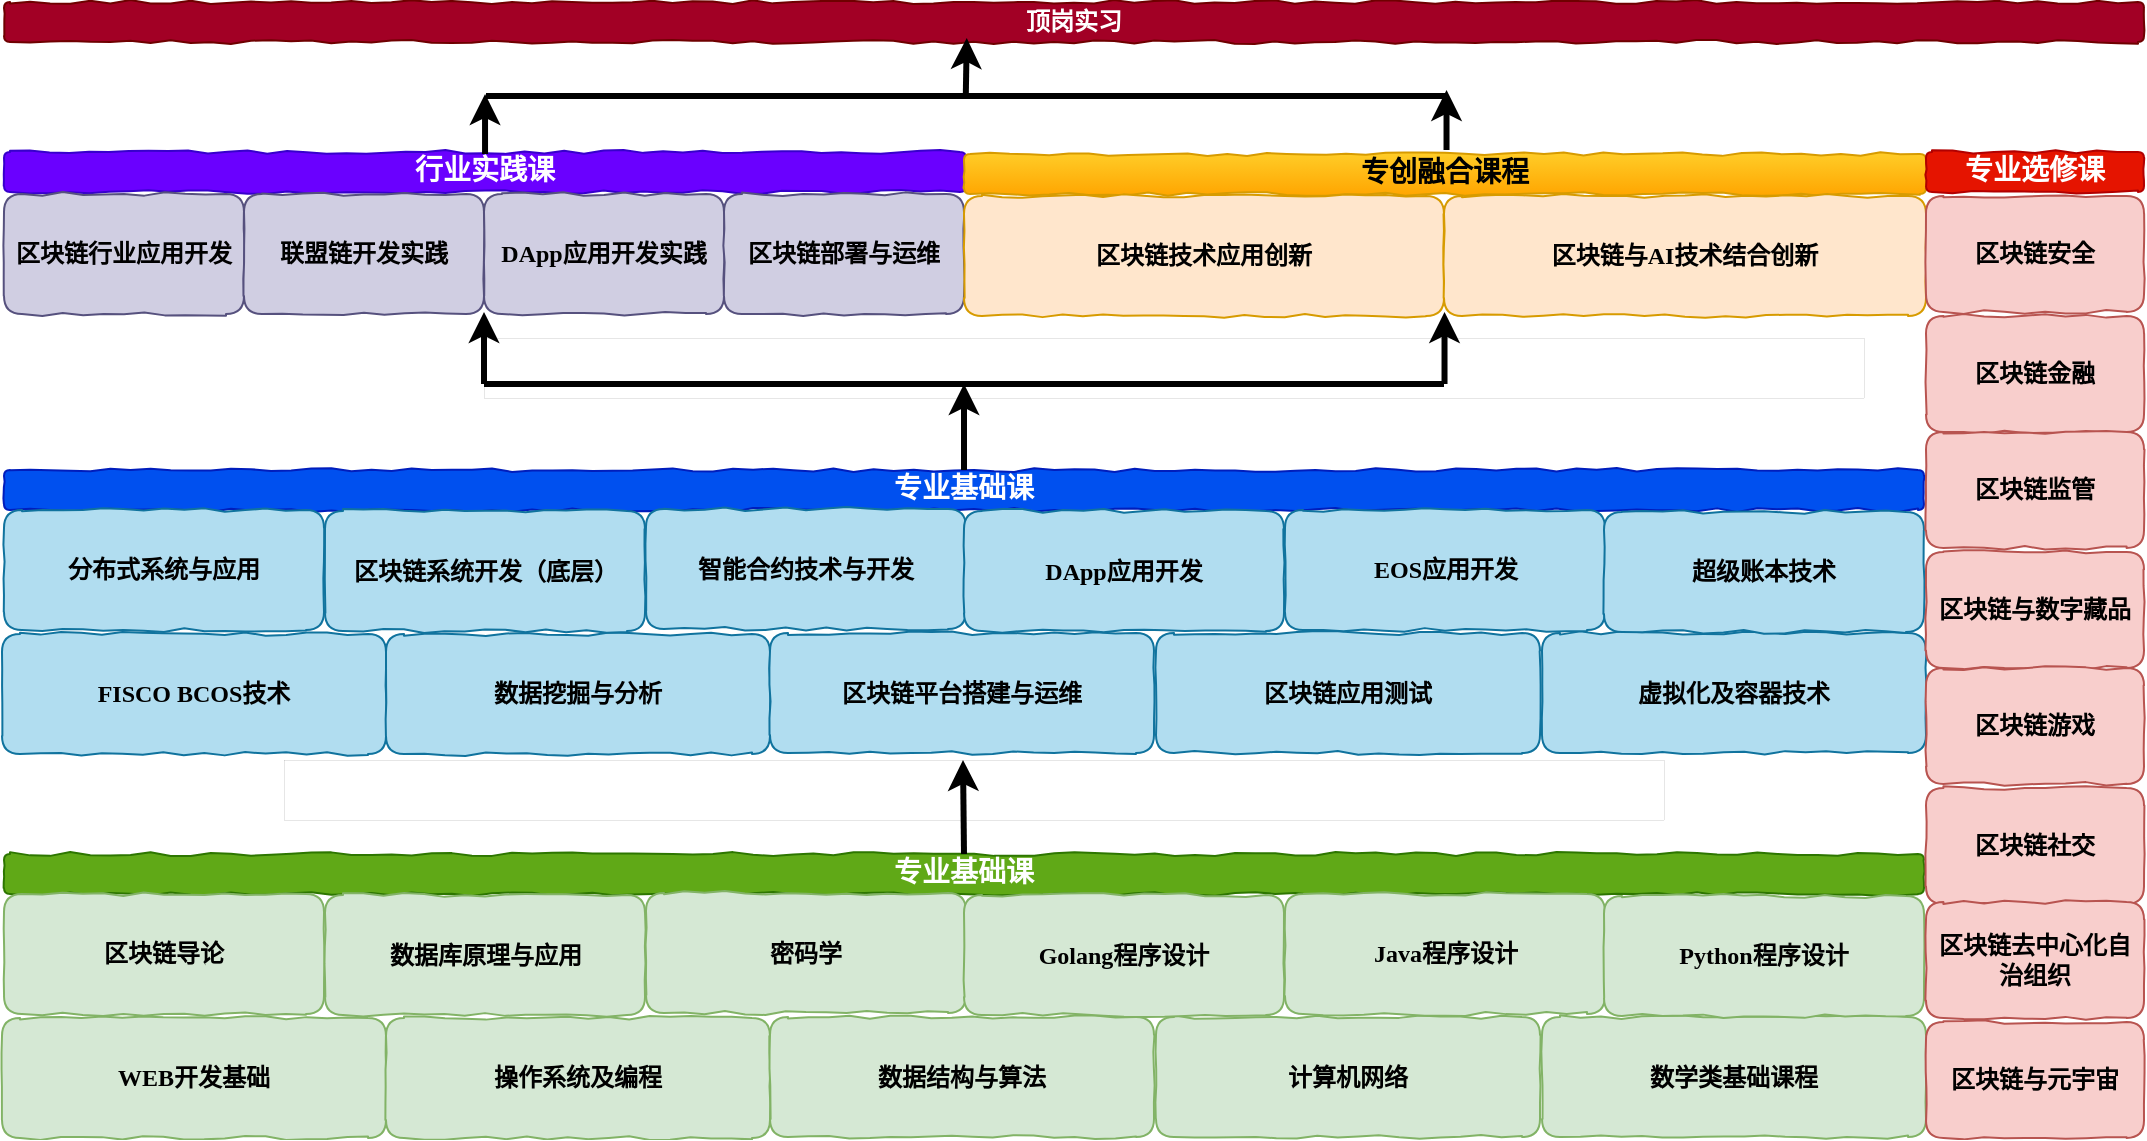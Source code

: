 <mxfile version="22.0.5" type="github">
  <diagram name="第 1 页" id="vJFw21bzTjTVhdT_yDeT">
    <mxGraphModel dx="2048" dy="737" grid="1" gridSize="10" guides="1" tooltips="1" connect="1" arrows="1" fold="1" page="1" pageScale="1" pageWidth="827" pageHeight="1169" math="0" shadow="0">
      <root>
        <mxCell id="0" />
        <mxCell id="1" parent="0" />
        <mxCell id="W4N1N9zn9b0fGI2UVzIe-27" value="" style="group;dashed=1;dashPattern=8 8;strokeWidth=0;strokeColor=default;container=0;" vertex="1" connectable="0" parent="1">
          <mxGeometry x="-190" y="1159" width="690" height="30" as="geometry" />
        </mxCell>
        <mxCell id="W4N1N9zn9b0fGI2UVzIe-32" value="" style="group" vertex="1" connectable="0" parent="1">
          <mxGeometry x="-330" y="855" width="481" height="81" as="geometry" />
        </mxCell>
        <mxCell id="W4N1N9zn9b0fGI2UVzIe-33" value="&lt;font style=&quot;font-size: 14px;&quot;&gt;行业实践课&lt;br&gt;&lt;/font&gt;" style="rounded=1;whiteSpace=wrap;html=1;comic=1;fillColor=#6a00ff;strokeColor=#3700CC;fontColor=#ffffff;fontFamily=Comic Sans MS;fontStyle=1;container=0;" vertex="1" parent="W4N1N9zn9b0fGI2UVzIe-32">
          <mxGeometry width="481" height="20" as="geometry" />
        </mxCell>
        <mxCell id="W4N1N9zn9b0fGI2UVzIe-34" value="&lt;div&gt;区块链行业应用开发&lt;/div&gt;" style="rounded=1;whiteSpace=wrap;html=1;comic=1;fontFamily=Comic Sans MS;fillColor=#d0cee2;strokeColor=#56517e;fontStyle=1;container=0;" vertex="1" parent="W4N1N9zn9b0fGI2UVzIe-32">
          <mxGeometry y="21" width="120" height="60" as="geometry" />
        </mxCell>
        <mxCell id="W4N1N9zn9b0fGI2UVzIe-35" value="联盟链开发实践" style="rounded=1;whiteSpace=wrap;html=1;comic=1;fontFamily=Comic Sans MS;fillColor=#d0cee2;strokeColor=#56517e;fontStyle=1;container=0;" vertex="1" parent="W4N1N9zn9b0fGI2UVzIe-32">
          <mxGeometry x="120" y="21" width="120" height="60" as="geometry" />
        </mxCell>
        <mxCell id="W4N1N9zn9b0fGI2UVzIe-36" value="DApp应用开发实践" style="rounded=1;whiteSpace=wrap;html=1;comic=1;fontFamily=Comic Sans MS;fillColor=#d0cee2;strokeColor=#56517e;fontStyle=1;container=0;" vertex="1" parent="W4N1N9zn9b0fGI2UVzIe-32">
          <mxGeometry x="240" y="21" width="120" height="60" as="geometry" />
        </mxCell>
        <mxCell id="W4N1N9zn9b0fGI2UVzIe-37" value="&lt;div&gt;区块链部署与运维&lt;/div&gt;" style="rounded=1;whiteSpace=wrap;html=1;comic=1;fontFamily=Comic Sans MS;fillColor=#d0cee2;strokeColor=#56517e;fontStyle=1;container=0;" vertex="1" parent="W4N1N9zn9b0fGI2UVzIe-32">
          <mxGeometry x="360" y="21" width="120" height="60" as="geometry" />
        </mxCell>
        <mxCell id="W4N1N9zn9b0fGI2UVzIe-38" value="" style="group" vertex="1" connectable="0" parent="1">
          <mxGeometry x="150" y="856" width="481" height="81" as="geometry" />
        </mxCell>
        <mxCell id="W4N1N9zn9b0fGI2UVzIe-39" value="&lt;font style=&quot;font-size: 14px;&quot;&gt;专创融合课程&lt;br&gt;&lt;/font&gt;" style="rounded=1;whiteSpace=wrap;html=1;comic=1;fillColor=#ffcd28;strokeColor=#d79b00;fontFamily=Comic Sans MS;fontStyle=1;container=0;gradientColor=#ffa500;" vertex="1" parent="W4N1N9zn9b0fGI2UVzIe-38">
          <mxGeometry width="481" height="20" as="geometry" />
        </mxCell>
        <mxCell id="W4N1N9zn9b0fGI2UVzIe-40" value="&lt;div&gt;区块链技术应用创新&lt;/div&gt;" style="rounded=1;whiteSpace=wrap;html=1;comic=1;fontFamily=Comic Sans MS;fillColor=#ffe6cc;strokeColor=#d79b00;fontStyle=1;container=0;" vertex="1" parent="W4N1N9zn9b0fGI2UVzIe-38">
          <mxGeometry y="21" width="240" height="60" as="geometry" />
        </mxCell>
        <mxCell id="W4N1N9zn9b0fGI2UVzIe-41" value="&lt;div&gt;&lt;/div&gt;区块链与AI技术&lt;span style=&quot;background-color: initial;&quot;&gt;结合创新&lt;/span&gt;" style="rounded=1;whiteSpace=wrap;html=1;comic=1;fontFamily=Comic Sans MS;fillColor=#ffe6cc;strokeColor=#d79b00;fontStyle=1;container=0;" vertex="1" parent="W4N1N9zn9b0fGI2UVzIe-38">
          <mxGeometry x="240" y="21" width="241" height="60" as="geometry" />
        </mxCell>
        <mxCell id="W4N1N9zn9b0fGI2UVzIe-42" value="" style="group;dashed=1;dashPattern=8 8;strokeWidth=0;strokeColor=default;container=0;" vertex="1" connectable="0" parent="1">
          <mxGeometry x="-90" y="948" width="690" height="30" as="geometry" />
        </mxCell>
        <mxCell id="W4N1N9zn9b0fGI2UVzIe-44" value="&lt;font style=&quot;font-size: 14px;&quot;&gt;专业选修课&lt;br&gt;&lt;/font&gt;" style="rounded=1;whiteSpace=wrap;html=1;comic=1;fillColor=#e51400;strokeColor=#B20000;fontFamily=Comic Sans MS;fontStyle=1;container=0;fontColor=#ffffff;" vertex="1" parent="1">
          <mxGeometry x="631" y="855" width="109" height="20" as="geometry" />
        </mxCell>
        <mxCell id="W4N1N9zn9b0fGI2UVzIe-45" value="&lt;div&gt;区块链安全&lt;/div&gt;" style="rounded=1;whiteSpace=wrap;html=1;comic=1;fontFamily=Comic Sans MS;fillColor=#f8cecc;strokeColor=#b85450;fontStyle=1;container=0;" vertex="1" parent="1">
          <mxGeometry x="631" y="877" width="109" height="58" as="geometry" />
        </mxCell>
        <mxCell id="W4N1N9zn9b0fGI2UVzIe-49" value="顶岗实习" style="rounded=1;whiteSpace=wrap;html=1;comic=1;fillColor=#a20025;strokeColor=#6F0000;fontFamily=Comic Sans MS;fontStyle=1;fontColor=#ffffff;" vertex="1" parent="1">
          <mxGeometry x="-330" y="780" width="1070" height="20" as="geometry" />
        </mxCell>
        <mxCell id="W4N1N9zn9b0fGI2UVzIe-55" value="" style="group" vertex="1" connectable="0" parent="1">
          <mxGeometry x="-89" y="780" width="480.26" height="60" as="geometry" />
        </mxCell>
        <mxCell id="W4N1N9zn9b0fGI2UVzIe-56" value="" style="endArrow=classic;html=1;rounded=0;strokeWidth=3;" edge="1" parent="W4N1N9zn9b0fGI2UVzIe-55">
          <mxGeometry width="50" height="50" relative="1" as="geometry">
            <mxPoint x="480.26" y="74" as="sourcePoint" />
            <mxPoint x="480.26" y="44" as="targetPoint" />
          </mxGeometry>
        </mxCell>
        <mxCell id="W4N1N9zn9b0fGI2UVzIe-57" value="" style="endArrow=none;html=1;rounded=0;strokeWidth=3;" edge="1" parent="W4N1N9zn9b0fGI2UVzIe-55">
          <mxGeometry width="50" height="50" relative="1" as="geometry">
            <mxPoint y="47" as="sourcePoint" />
            <mxPoint x="480" y="47" as="targetPoint" />
          </mxGeometry>
        </mxCell>
        <mxCell id="W4N1N9zn9b0fGI2UVzIe-58" value="" style="endArrow=classic;html=1;rounded=0;exitX=0.5;exitY=0;exitDx=0;exitDy=0;strokeWidth=3;" edge="1" parent="1">
          <mxGeometry width="50" height="50" relative="1" as="geometry">
            <mxPoint x="150.88" y="828" as="sourcePoint" />
            <mxPoint x="151.38" y="798" as="targetPoint" />
          </mxGeometry>
        </mxCell>
        <mxCell id="W4N1N9zn9b0fGI2UVzIe-59" value="" style="endArrow=classic;html=1;rounded=0;strokeWidth=3;" edge="1" parent="1">
          <mxGeometry width="50" height="50" relative="1" as="geometry">
            <mxPoint x="-89.48" y="856" as="sourcePoint" />
            <mxPoint x="-89.48" y="826" as="targetPoint" />
          </mxGeometry>
        </mxCell>
        <mxCell id="W4N1N9zn9b0fGI2UVzIe-89" value="" style="group" vertex="1" connectable="0" parent="1">
          <mxGeometry x="-331" y="1207" width="962" height="141" as="geometry" />
        </mxCell>
        <mxCell id="W4N1N9zn9b0fGI2UVzIe-2" value="" style="group" vertex="1" connectable="0" parent="W4N1N9zn9b0fGI2UVzIe-89">
          <mxGeometry x="1" width="960" height="80" as="geometry" />
        </mxCell>
        <mxCell id="W4N1N9zn9b0fGI2UVzIe-3" value="&lt;font style=&quot;font-size: 14px;&quot;&gt;专业基础课&lt;br&gt;&lt;/font&gt;" style="rounded=1;whiteSpace=wrap;html=1;comic=1;fillColor=#60a917;strokeColor=#2D7600;fontColor=#FFFFFF;fontFamily=Comic Sans MS;fontStyle=1" vertex="1" parent="W4N1N9zn9b0fGI2UVzIe-2">
          <mxGeometry y="-1" width="960" height="20" as="geometry" />
        </mxCell>
        <mxCell id="W4N1N9zn9b0fGI2UVzIe-61" value="WEB开发基础" style="rounded=1;whiteSpace=wrap;html=1;comic=1;fontFamily=Comic Sans MS;fillColor=#d5e8d4;strokeColor=#82b366;fontColor=#000000;fontStyle=1" vertex="1" parent="W4N1N9zn9b0fGI2UVzIe-89">
          <mxGeometry y="81" width="192" height="60" as="geometry" />
        </mxCell>
        <mxCell id="W4N1N9zn9b0fGI2UVzIe-62" value="操作系统及编程" style="rounded=1;whiteSpace=wrap;html=1;comic=1;fontFamily=Comic Sans MS;fillColor=#d5e8d4;strokeColor=#82b366;fontColor=#000000;fontStyle=1" vertex="1" parent="W4N1N9zn9b0fGI2UVzIe-89">
          <mxGeometry x="192" y="81" width="192" height="60" as="geometry" />
        </mxCell>
        <mxCell id="W4N1N9zn9b0fGI2UVzIe-63" value="数据结构与算法" style="rounded=1;whiteSpace=wrap;html=1;comic=1;fontFamily=Comic Sans MS;fillColor=#d5e8d4;strokeColor=#82b366;fontColor=#000000;fontStyle=1" vertex="1" parent="W4N1N9zn9b0fGI2UVzIe-89">
          <mxGeometry x="384" y="80.5" width="192" height="60" as="geometry" />
        </mxCell>
        <mxCell id="W4N1N9zn9b0fGI2UVzIe-64" value="计算机网络" style="rounded=1;whiteSpace=wrap;html=1;comic=1;fontFamily=Comic Sans MS;fillColor=#d5e8d4;strokeColor=#82b366;fontColor=#000000;fontStyle=1" vertex="1" parent="W4N1N9zn9b0fGI2UVzIe-89">
          <mxGeometry x="577" y="80.5" width="192" height="60" as="geometry" />
        </mxCell>
        <mxCell id="W4N1N9zn9b0fGI2UVzIe-65" value="数学类基础课程" style="rounded=1;whiteSpace=wrap;html=1;comic=1;fontFamily=Comic Sans MS;fillColor=#d5e8d4;strokeColor=#82b366;fontColor=#000000;fontStyle=1" vertex="1" parent="W4N1N9zn9b0fGI2UVzIe-89">
          <mxGeometry x="770" y="80.5" width="192" height="60" as="geometry" />
        </mxCell>
        <mxCell id="W4N1N9zn9b0fGI2UVzIe-69" value="区块链导论" style="rounded=1;whiteSpace=wrap;html=1;comic=1;fontFamily=Comic Sans MS;fillColor=#d5e8d4;strokeColor=#82b366;fontColor=#000000;fontStyle=1" vertex="1" parent="W4N1N9zn9b0fGI2UVzIe-89">
          <mxGeometry x="1" y="19" width="160" height="60" as="geometry" />
        </mxCell>
        <mxCell id="W4N1N9zn9b0fGI2UVzIe-70" value="数据库原理与应用" style="rounded=1;whiteSpace=wrap;html=1;comic=1;fontFamily=Comic Sans MS;fillColor=#d5e8d4;strokeColor=#82b366;fontColor=#000000;fontStyle=1" vertex="1" parent="W4N1N9zn9b0fGI2UVzIe-89">
          <mxGeometry x="161.5" y="19.5" width="160" height="60" as="geometry" />
        </mxCell>
        <mxCell id="W4N1N9zn9b0fGI2UVzIe-71" value="密码学" style="rounded=1;whiteSpace=wrap;html=1;comic=1;fontFamily=Comic Sans MS;fillColor=#d5e8d4;strokeColor=#82b366;fontColor=#000000;fontStyle=1" vertex="1" parent="W4N1N9zn9b0fGI2UVzIe-89">
          <mxGeometry x="322" y="18.5" width="160" height="60" as="geometry" />
        </mxCell>
        <mxCell id="W4N1N9zn9b0fGI2UVzIe-72" value="Golang程序设计" style="rounded=1;whiteSpace=wrap;html=1;comic=1;fontFamily=Comic Sans MS;fillColor=#d5e8d4;strokeColor=#82b366;fontColor=#000000;fontStyle=1" vertex="1" parent="W4N1N9zn9b0fGI2UVzIe-89">
          <mxGeometry x="481" y="19.5" width="160" height="60" as="geometry" />
        </mxCell>
        <mxCell id="W4N1N9zn9b0fGI2UVzIe-73" value="Java程序设计" style="rounded=1;whiteSpace=wrap;html=1;comic=1;fontFamily=Comic Sans MS;fillColor=#d5e8d4;strokeColor=#82b366;fontColor=#000000;fontStyle=1" vertex="1" parent="W4N1N9zn9b0fGI2UVzIe-89">
          <mxGeometry x="641.5" y="19" width="160" height="60" as="geometry" />
        </mxCell>
        <mxCell id="W4N1N9zn9b0fGI2UVzIe-74" value="Python程序设计" style="rounded=1;whiteSpace=wrap;html=1;comic=1;fontFamily=Comic Sans MS;fillColor=#d5e8d4;strokeColor=#82b366;fontColor=#000000;fontStyle=1" vertex="1" parent="W4N1N9zn9b0fGI2UVzIe-89">
          <mxGeometry x="801" y="20" width="160" height="60" as="geometry" />
        </mxCell>
        <mxCell id="W4N1N9zn9b0fGI2UVzIe-29" value="" style="endArrow=classic;html=1;rounded=0;exitX=0.5;exitY=0;exitDx=0;exitDy=0;strokeWidth=3;" edge="1" parent="1" source="W4N1N9zn9b0fGI2UVzIe-3">
          <mxGeometry width="50" height="50" relative="1" as="geometry">
            <mxPoint x="149.5" y="1229" as="sourcePoint" />
            <mxPoint x="149.5" y="1159" as="targetPoint" />
          </mxGeometry>
        </mxCell>
        <mxCell id="W4N1N9zn9b0fGI2UVzIe-119" value="" style="group" vertex="1" connectable="0" parent="1">
          <mxGeometry x="-330" y="1015" width="960" height="80" as="geometry" />
        </mxCell>
        <mxCell id="W4N1N9zn9b0fGI2UVzIe-120" value="&lt;font style=&quot;font-size: 14px;&quot;&gt;专业基础课&lt;br&gt;&lt;/font&gt;" style="rounded=1;whiteSpace=wrap;html=1;comic=1;fillColor=#0050ef;strokeColor=#001DBC;fontColor=#ffffff;fontFamily=Comic Sans MS;fontStyle=1" vertex="1" parent="W4N1N9zn9b0fGI2UVzIe-119">
          <mxGeometry y="-1" width="960" height="20" as="geometry" />
        </mxCell>
        <mxCell id="W4N1N9zn9b0fGI2UVzIe-121" value="FISCO BCOS技术" style="rounded=1;whiteSpace=wrap;html=1;comic=1;fontFamily=Comic Sans MS;fillColor=#b1ddf0;strokeColor=#10739e;fontStyle=1" vertex="1" parent="1">
          <mxGeometry x="-331" y="1096" width="192" height="60" as="geometry" />
        </mxCell>
        <mxCell id="W4N1N9zn9b0fGI2UVzIe-122" value="数据挖掘与分析" style="rounded=1;whiteSpace=wrap;html=1;comic=1;fontFamily=Comic Sans MS;fillColor=#b1ddf0;strokeColor=#10739e;fontStyle=1" vertex="1" parent="1">
          <mxGeometry x="-139" y="1096" width="192" height="60" as="geometry" />
        </mxCell>
        <mxCell id="W4N1N9zn9b0fGI2UVzIe-123" value="区块链平台搭建与运维" style="rounded=1;whiteSpace=wrap;html=1;comic=1;fontFamily=Comic Sans MS;fillColor=#b1ddf0;strokeColor=#10739e;fontStyle=1" vertex="1" parent="1">
          <mxGeometry x="53" y="1095.5" width="192" height="60" as="geometry" />
        </mxCell>
        <mxCell id="W4N1N9zn9b0fGI2UVzIe-124" value="区块链应用测试" style="rounded=1;whiteSpace=wrap;html=1;comic=1;fontFamily=Comic Sans MS;fillColor=#b1ddf0;strokeColor=#10739e;fontStyle=1" vertex="1" parent="1">
          <mxGeometry x="246" y="1095.5" width="192" height="60" as="geometry" />
        </mxCell>
        <mxCell id="W4N1N9zn9b0fGI2UVzIe-125" value="虚拟化及容器技术" style="rounded=1;whiteSpace=wrap;html=1;comic=1;fontFamily=Comic Sans MS;fillColor=#b1ddf0;strokeColor=#10739e;fontStyle=1" vertex="1" parent="1">
          <mxGeometry x="439" y="1095.5" width="192" height="60" as="geometry" />
        </mxCell>
        <mxCell id="W4N1N9zn9b0fGI2UVzIe-126" value="分布式系统与应用" style="rounded=1;whiteSpace=wrap;html=1;comic=1;fontFamily=Comic Sans MS;fillColor=#b1ddf0;strokeColor=#10739e;fontStyle=1" vertex="1" parent="1">
          <mxGeometry x="-330" y="1034" width="160" height="60" as="geometry" />
        </mxCell>
        <mxCell id="W4N1N9zn9b0fGI2UVzIe-127" value="区块链系统开发（底层）" style="rounded=1;whiteSpace=wrap;html=1;comic=1;fontFamily=Comic Sans MS;fillColor=#b1ddf0;strokeColor=#10739e;fontStyle=1" vertex="1" parent="1">
          <mxGeometry x="-169.5" y="1034.5" width="160" height="60" as="geometry" />
        </mxCell>
        <mxCell id="W4N1N9zn9b0fGI2UVzIe-128" value="智能合约技术与开发" style="rounded=1;whiteSpace=wrap;html=1;comic=1;fontFamily=Comic Sans MS;fillColor=#b1ddf0;strokeColor=#10739e;fontStyle=1" vertex="1" parent="1">
          <mxGeometry x="-9" y="1033.5" width="160" height="60" as="geometry" />
        </mxCell>
        <mxCell id="W4N1N9zn9b0fGI2UVzIe-129" value="DApp应用开发" style="rounded=1;whiteSpace=wrap;html=1;comic=1;fontFamily=Comic Sans MS;fillColor=#b1ddf0;strokeColor=#10739e;fontStyle=1" vertex="1" parent="1">
          <mxGeometry x="150" y="1034.5" width="160" height="60" as="geometry" />
        </mxCell>
        <mxCell id="W4N1N9zn9b0fGI2UVzIe-130" value="EOS应用开发" style="rounded=1;whiteSpace=wrap;html=1;comic=1;fontFamily=Comic Sans MS;fillColor=#b1ddf0;strokeColor=#10739e;fontStyle=1" vertex="1" parent="1">
          <mxGeometry x="310.5" y="1034" width="160" height="60" as="geometry" />
        </mxCell>
        <mxCell id="W4N1N9zn9b0fGI2UVzIe-131" value="超级账本技术" style="rounded=1;whiteSpace=wrap;html=1;comic=1;fontFamily=Comic Sans MS;fillColor=#b1ddf0;strokeColor=#10739e;fontStyle=1" vertex="1" parent="1">
          <mxGeometry x="470" y="1035" width="160" height="60" as="geometry" />
        </mxCell>
        <mxCell id="W4N1N9zn9b0fGI2UVzIe-51" value="" style="endArrow=classic;html=1;rounded=0;strokeWidth=3;exitX=0.5;exitY=0;exitDx=0;exitDy=0;" edge="1" parent="1" source="W4N1N9zn9b0fGI2UVzIe-120">
          <mxGeometry width="50" height="50" relative="1" as="geometry">
            <mxPoint x="150" y="1010" as="sourcePoint" />
            <mxPoint x="150" y="971" as="targetPoint" />
          </mxGeometry>
        </mxCell>
        <mxCell id="W4N1N9zn9b0fGI2UVzIe-52" value="" style="endArrow=classic;html=1;rounded=0;strokeWidth=3;" edge="1" parent="1">
          <mxGeometry width="50" height="50" relative="1" as="geometry">
            <mxPoint x="-90" y="971" as="sourcePoint" />
            <mxPoint x="-90" y="935" as="targetPoint" />
          </mxGeometry>
        </mxCell>
        <mxCell id="W4N1N9zn9b0fGI2UVzIe-53" value="" style="endArrow=classic;html=1;rounded=0;strokeWidth=3;" edge="1" parent="1">
          <mxGeometry width="50" height="50" relative="1" as="geometry">
            <mxPoint x="390.26" y="971" as="sourcePoint" />
            <mxPoint x="390.26" y="935" as="targetPoint" />
          </mxGeometry>
        </mxCell>
        <mxCell id="W4N1N9zn9b0fGI2UVzIe-54" value="" style="endArrow=none;html=1;rounded=0;strokeWidth=3;" edge="1" parent="1">
          <mxGeometry width="50" height="50" relative="1" as="geometry">
            <mxPoint x="-90" y="971" as="sourcePoint" />
            <mxPoint x="390" y="971" as="targetPoint" />
          </mxGeometry>
        </mxCell>
        <mxCell id="W4N1N9zn9b0fGI2UVzIe-137" value="&lt;div&gt;区块链金融&lt;/div&gt;" style="rounded=1;whiteSpace=wrap;html=1;comic=1;fontFamily=Comic Sans MS;fillColor=#f8cecc;strokeColor=#b85450;fontStyle=1;container=0;" vertex="1" parent="1">
          <mxGeometry x="631" y="937" width="109" height="58" as="geometry" />
        </mxCell>
        <mxCell id="W4N1N9zn9b0fGI2UVzIe-138" value="&lt;div&gt;区块链监管&lt;/div&gt;" style="rounded=1;whiteSpace=wrap;html=1;comic=1;fontFamily=Comic Sans MS;fillColor=#f8cecc;strokeColor=#b85450;fontStyle=1;container=0;" vertex="1" parent="1">
          <mxGeometry x="631" y="995" width="109" height="58" as="geometry" />
        </mxCell>
        <mxCell id="W4N1N9zn9b0fGI2UVzIe-139" value="&lt;div&gt;区块链与数字藏品&lt;/div&gt;" style="rounded=1;whiteSpace=wrap;html=1;comic=1;fontFamily=Comic Sans MS;fillColor=#f8cecc;strokeColor=#b85450;fontStyle=1;container=0;" vertex="1" parent="1">
          <mxGeometry x="631" y="1055" width="109" height="58" as="geometry" />
        </mxCell>
        <mxCell id="W4N1N9zn9b0fGI2UVzIe-140" value="&lt;div&gt;区块链游戏&lt;/div&gt;" style="rounded=1;whiteSpace=wrap;html=1;comic=1;fontFamily=Comic Sans MS;fillColor=#f8cecc;strokeColor=#b85450;fontStyle=1;container=0;" vertex="1" parent="1">
          <mxGeometry x="631" y="1113" width="109" height="58" as="geometry" />
        </mxCell>
        <mxCell id="W4N1N9zn9b0fGI2UVzIe-141" value="&lt;div&gt;区块链社交&lt;/div&gt;" style="rounded=1;whiteSpace=wrap;html=1;comic=1;fontFamily=Comic Sans MS;fillColor=#f8cecc;strokeColor=#b85450;fontStyle=1;container=0;" vertex="1" parent="1">
          <mxGeometry x="631" y="1173" width="109" height="58" as="geometry" />
        </mxCell>
        <mxCell id="W4N1N9zn9b0fGI2UVzIe-142" value="&lt;div&gt;区块链去中心化自治组织&lt;/div&gt;" style="rounded=1;whiteSpace=wrap;html=1;comic=1;fontFamily=Comic Sans MS;fillColor=#f8cecc;strokeColor=#b85450;fontStyle=1;container=0;" vertex="1" parent="1">
          <mxGeometry x="631" y="1230" width="109" height="58" as="geometry" />
        </mxCell>
        <mxCell id="W4N1N9zn9b0fGI2UVzIe-143" value="&lt;div&gt;区块链与元宇宙&lt;/div&gt;" style="rounded=1;whiteSpace=wrap;html=1;comic=1;fontFamily=Comic Sans MS;fillColor=#f8cecc;strokeColor=#b85450;fontStyle=1;container=0;" vertex="1" parent="1">
          <mxGeometry x="631" y="1290" width="109" height="58" as="geometry" />
        </mxCell>
      </root>
    </mxGraphModel>
  </diagram>
</mxfile>
